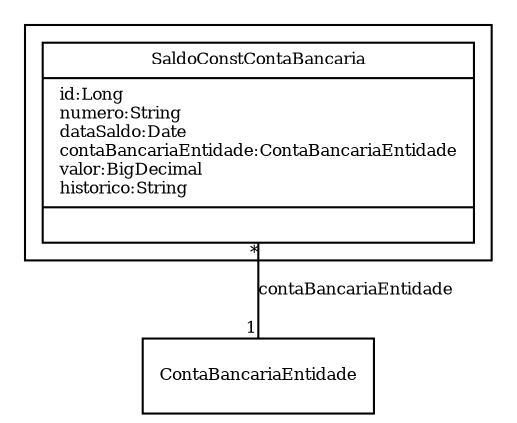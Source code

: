 digraph G{
fontname = "Times-Roman"
fontsize = 8

node [
        fontname = "Times-Roman"
        fontsize = 8
        shape = "record"
]

edge [
        fontname = "Times-Roman"
        fontsize = 8
]

subgraph clusterSALDO_CONSTANTE
{
SaldoConstContaBancaria [label = "{SaldoConstContaBancaria|id:Long\lnumero:String\ldataSaldo:Date\lcontaBancariaEntidade:ContaBancariaEntidade\lvalor:BigDecimal\lhistorico:String\l|\l}"]
}
edge [arrowhead = "none" headlabel = "1" taillabel = "*"] SaldoConstContaBancaria -> ContaBancariaEntidade [label = "contaBancariaEntidade"]
}
